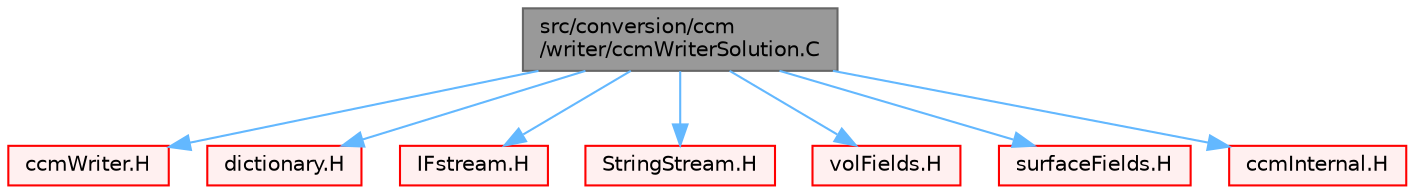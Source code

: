 digraph "src/conversion/ccm/writer/ccmWriterSolution.C"
{
 // LATEX_PDF_SIZE
  bgcolor="transparent";
  edge [fontname=Helvetica,fontsize=10,labelfontname=Helvetica,labelfontsize=10];
  node [fontname=Helvetica,fontsize=10,shape=box,height=0.2,width=0.4];
  Node1 [id="Node000001",label="src/conversion/ccm\l/writer/ccmWriterSolution.C",height=0.2,width=0.4,color="gray40", fillcolor="grey60", style="filled", fontcolor="black",tooltip=" "];
  Node1 -> Node2 [id="edge1_Node000001_Node000002",color="steelblue1",style="solid",tooltip=" "];
  Node2 [id="Node000002",label="ccmWriter.H",height=0.2,width=0.4,color="red", fillcolor="#FFF0F0", style="filled",URL="$ccmWriter_8H.html",tooltip=" "];
  Node1 -> Node302 [id="edge2_Node000001_Node000302",color="steelblue1",style="solid",tooltip=" "];
  Node302 [id="Node000302",label="dictionary.H",height=0.2,width=0.4,color="red", fillcolor="#FFF0F0", style="filled",URL="$dictionary_8H.html",tooltip=" "];
  Node1 -> Node7 [id="edge3_Node000001_Node000007",color="steelblue1",style="solid",tooltip=" "];
  Node7 [id="Node000007",label="IFstream.H",height=0.2,width=0.4,color="red", fillcolor="#FFF0F0", style="filled",URL="$IFstream_8H.html",tooltip=" "];
  Node1 -> Node351 [id="edge4_Node000001_Node000351",color="steelblue1",style="solid",tooltip=" "];
  Node351 [id="Node000351",label="StringStream.H",height=0.2,width=0.4,color="red", fillcolor="#FFF0F0", style="filled",URL="$StringStream_8H.html",tooltip="Input/output from string buffers."];
  Node1 -> Node353 [id="edge5_Node000001_Node000353",color="steelblue1",style="solid",tooltip=" "];
  Node353 [id="Node000353",label="volFields.H",height=0.2,width=0.4,color="red", fillcolor="#FFF0F0", style="filled",URL="$volFields_8H.html",tooltip=" "];
  Node1 -> Node391 [id="edge6_Node000001_Node000391",color="steelblue1",style="solid",tooltip=" "];
  Node391 [id="Node000391",label="surfaceFields.H",height=0.2,width=0.4,color="red", fillcolor="#FFF0F0", style="filled",URL="$surfaceFields_8H.html",tooltip="Foam::surfaceFields."];
  Node1 -> Node399 [id="edge7_Node000001_Node000399",color="steelblue1",style="solid",tooltip=" "];
  Node399 [id="Node000399",label="ccmInternal.H",height=0.2,width=0.4,color="red", fillcolor="#FFF0F0", style="filled",URL="$ccmInternal_8H.html",tooltip="Internal bits for wrapping libccmio - do not use directly."];
}
